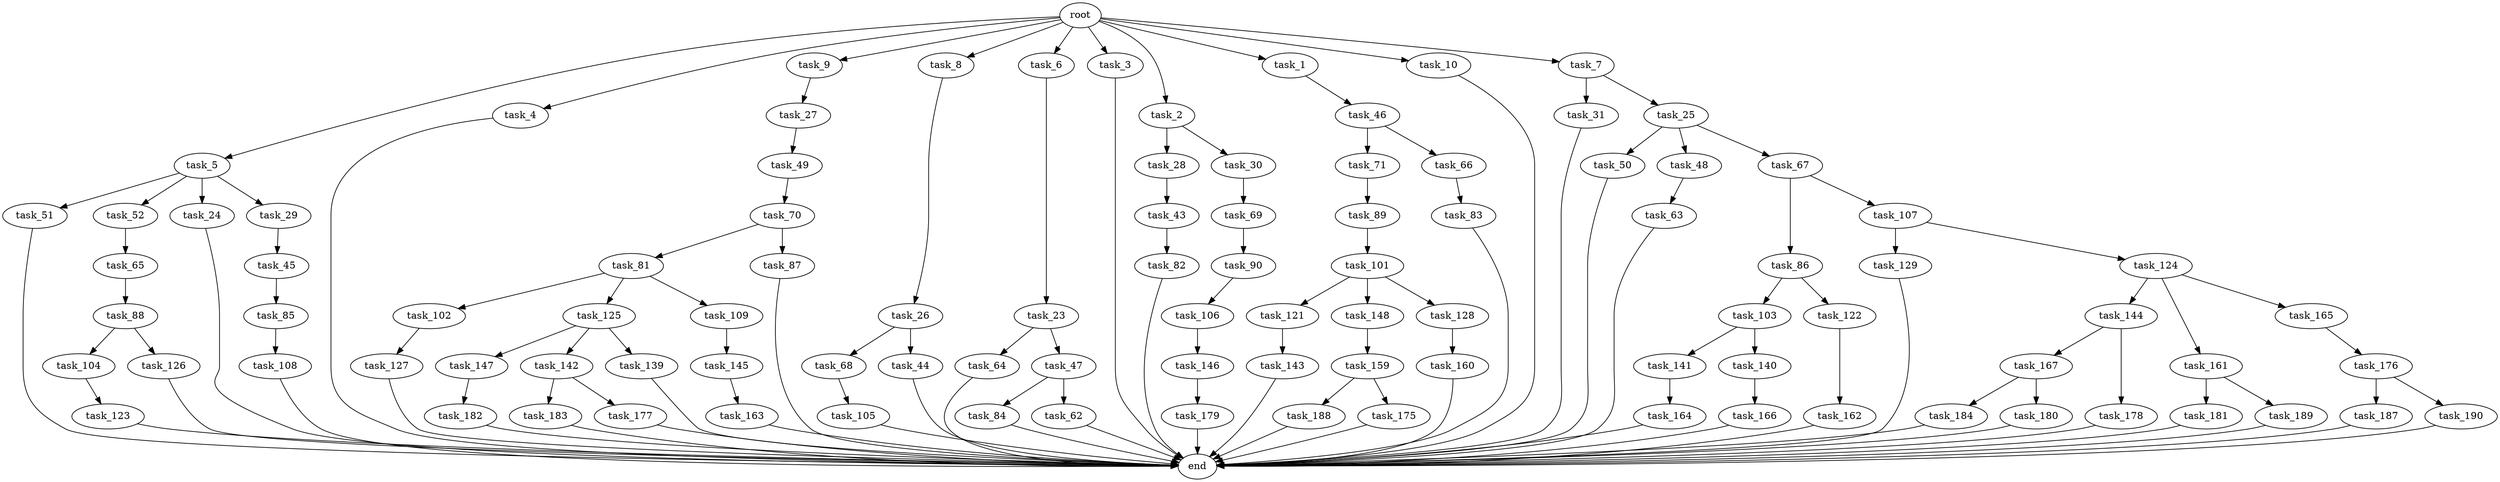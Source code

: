 digraph G {
  task_129 [size="5497558138.880000"];
  task_27 [size="343597383.680000"];
  task_68 [size="3092376453.120000"];
  task_50 [size="5497558138.880000"];
  task_181 [size="6957847019.520000"];
  end [size="0.000000"];
  task_182 [size="2147483648.000000"];
  task_187 [size="6957847019.520000"];
  task_5 [size="10.240000"];
  task_4 [size="10.240000"];
  task_121 [size="5497558138.880000"];
  task_84 [size="6957847019.520000"];
  task_81 [size="8589934592.000000"];
  task_147 [size="343597383.680000"];
  task_90 [size="4209067950.080000"];
  task_31 [size="5497558138.880000"];
  task_143 [size="2147483648.000000"];
  task_26 [size="6957847019.520000"];
  task_64 [size="773094113.280000"];
  task_103 [size="1374389534.720000"];
  task_141 [size="8589934592.000000"];
  task_190 [size="6957847019.520000"];
  task_51 [size="343597383.680000"];
  task_28 [size="6957847019.520000"];
  task_88 [size="1374389534.720000"];
  task_82 [size="8589934592.000000"];
  task_9 [size="10.240000"];
  task_44 [size="3092376453.120000"];
  task_52 [size="343597383.680000"];
  task_142 [size="343597383.680000"];
  task_183 [size="4209067950.080000"];
  task_102 [size="2147483648.000000"];
  task_8 [size="10.240000"];
  task_69 [size="1374389534.720000"];
  task_86 [size="2147483648.000000"];
  task_160 [size="3092376453.120000"];
  task_167 [size="6957847019.520000"];
  task_179 [size="3092376453.120000"];
  task_166 [size="4209067950.080000"];
  task_83 [size="6957847019.520000"];
  task_105 [size="773094113.280000"];
  task_188 [size="5497558138.880000"];
  task_140 [size="8589934592.000000"];
  task_24 [size="343597383.680000"];
  task_85 [size="2147483648.000000"];
  task_104 [size="343597383.680000"];
  task_177 [size="4209067950.080000"];
  task_106 [size="6957847019.520000"];
  task_43 [size="343597383.680000"];
  task_63 [size="1374389534.720000"];
  task_6 [size="10.240000"];
  task_3 [size="10.240000"];
  task_139 [size="343597383.680000"];
  task_62 [size="6957847019.520000"];
  task_144 [size="773094113.280000"];
  task_70 [size="5497558138.880000"];
  task_148 [size="5497558138.880000"];
  task_176 [size="6957847019.520000"];
  task_71 [size="4209067950.080000"];
  task_163 [size="4209067950.080000"];
  task_161 [size="773094113.280000"];
  task_107 [size="2147483648.000000"];
  task_165 [size="773094113.280000"];
  task_30 [size="6957847019.520000"];
  task_48 [size="5497558138.880000"];
  task_45 [size="773094113.280000"];
  task_46 [size="3092376453.120000"];
  task_124 [size="5497558138.880000"];
  task_145 [size="4209067950.080000"];
  task_125 [size="2147483648.000000"];
  task_162 [size="2147483648.000000"];
  task_2 [size="10.240000"];
  task_1 [size="10.240000"];
  task_25 [size="5497558138.880000"];
  task_146 [size="6957847019.520000"];
  task_29 [size="343597383.680000"];
  task_123 [size="5497558138.880000"];
  task_23 [size="3092376453.120000"];
  task_87 [size="8589934592.000000"];
  task_109 [size="2147483648.000000"];
  task_184 [size="6957847019.520000"];
  task_122 [size="1374389534.720000"];
  task_178 [size="6957847019.520000"];
  task_126 [size="343597383.680000"];
  task_164 [size="2147483648.000000"];
  task_49 [size="6957847019.520000"];
  task_10 [size="10.240000"];
  task_65 [size="343597383.680000"];
  task_67 [size="5497558138.880000"];
  task_7 [size="10.240000"];
  task_127 [size="8589934592.000000"];
  task_189 [size="6957847019.520000"];
  task_128 [size="5497558138.880000"];
  root [size="0.000000"];
  task_47 [size="773094113.280000"];
  task_89 [size="6957847019.520000"];
  task_180 [size="6957847019.520000"];
  task_108 [size="773094113.280000"];
  task_66 [size="4209067950.080000"];
  task_101 [size="5497558138.880000"];
  task_159 [size="1374389534.720000"];
  task_175 [size="5497558138.880000"];

  task_129 -> end [size="1.000000"];
  task_27 -> task_49 [size="679477248.000000"];
  task_68 -> task_105 [size="75497472.000000"];
  task_50 -> end [size="1.000000"];
  task_181 -> end [size="1.000000"];
  task_182 -> end [size="1.000000"];
  task_187 -> end [size="1.000000"];
  task_5 -> task_29 [size="33554432.000000"];
  task_5 -> task_51 [size="33554432.000000"];
  task_5 -> task_24 [size="33554432.000000"];
  task_5 -> task_52 [size="33554432.000000"];
  task_4 -> end [size="1.000000"];
  task_121 -> task_143 [size="209715200.000000"];
  task_84 -> end [size="1.000000"];
  task_81 -> task_109 [size="209715200.000000"];
  task_81 -> task_125 [size="209715200.000000"];
  task_81 -> task_102 [size="209715200.000000"];
  task_147 -> task_182 [size="209715200.000000"];
  task_90 -> task_106 [size="679477248.000000"];
  task_31 -> end [size="1.000000"];
  task_143 -> end [size="1.000000"];
  task_26 -> task_44 [size="301989888.000000"];
  task_26 -> task_68 [size="301989888.000000"];
  task_64 -> end [size="1.000000"];
  task_103 -> task_140 [size="838860800.000000"];
  task_103 -> task_141 [size="838860800.000000"];
  task_141 -> task_164 [size="209715200.000000"];
  task_190 -> end [size="1.000000"];
  task_51 -> end [size="1.000000"];
  task_28 -> task_43 [size="33554432.000000"];
  task_88 -> task_104 [size="33554432.000000"];
  task_88 -> task_126 [size="33554432.000000"];
  task_82 -> end [size="1.000000"];
  task_9 -> task_27 [size="33554432.000000"];
  task_44 -> end [size="1.000000"];
  task_52 -> task_65 [size="33554432.000000"];
  task_142 -> task_177 [size="411041792.000000"];
  task_142 -> task_183 [size="411041792.000000"];
  task_183 -> end [size="1.000000"];
  task_102 -> task_127 [size="838860800.000000"];
  task_8 -> task_26 [size="679477248.000000"];
  task_69 -> task_90 [size="411041792.000000"];
  task_86 -> task_103 [size="134217728.000000"];
  task_86 -> task_122 [size="134217728.000000"];
  task_160 -> end [size="1.000000"];
  task_167 -> task_184 [size="679477248.000000"];
  task_167 -> task_180 [size="679477248.000000"];
  task_179 -> end [size="1.000000"];
  task_166 -> end [size="1.000000"];
  task_83 -> end [size="1.000000"];
  task_105 -> end [size="1.000000"];
  task_188 -> end [size="1.000000"];
  task_140 -> task_166 [size="411041792.000000"];
  task_24 -> end [size="1.000000"];
  task_85 -> task_108 [size="75497472.000000"];
  task_104 -> task_123 [size="536870912.000000"];
  task_177 -> end [size="1.000000"];
  task_106 -> task_146 [size="679477248.000000"];
  task_43 -> task_82 [size="838860800.000000"];
  task_63 -> end [size="1.000000"];
  task_6 -> task_23 [size="301989888.000000"];
  task_3 -> end [size="1.000000"];
  task_139 -> end [size="1.000000"];
  task_62 -> end [size="1.000000"];
  task_144 -> task_167 [size="679477248.000000"];
  task_144 -> task_178 [size="679477248.000000"];
  task_70 -> task_81 [size="838860800.000000"];
  task_70 -> task_87 [size="838860800.000000"];
  task_148 -> task_159 [size="134217728.000000"];
  task_176 -> task_190 [size="679477248.000000"];
  task_176 -> task_187 [size="679477248.000000"];
  task_71 -> task_89 [size="679477248.000000"];
  task_163 -> end [size="1.000000"];
  task_161 -> task_189 [size="679477248.000000"];
  task_161 -> task_181 [size="679477248.000000"];
  task_107 -> task_129 [size="536870912.000000"];
  task_107 -> task_124 [size="536870912.000000"];
  task_165 -> task_176 [size="679477248.000000"];
  task_30 -> task_69 [size="134217728.000000"];
  task_48 -> task_63 [size="134217728.000000"];
  task_45 -> task_85 [size="209715200.000000"];
  task_46 -> task_66 [size="411041792.000000"];
  task_46 -> task_71 [size="411041792.000000"];
  task_124 -> task_161 [size="75497472.000000"];
  task_124 -> task_165 [size="75497472.000000"];
  task_124 -> task_144 [size="75497472.000000"];
  task_145 -> task_163 [size="411041792.000000"];
  task_125 -> task_142 [size="33554432.000000"];
  task_125 -> task_139 [size="33554432.000000"];
  task_125 -> task_147 [size="33554432.000000"];
  task_162 -> end [size="1.000000"];
  task_2 -> task_30 [size="679477248.000000"];
  task_2 -> task_28 [size="679477248.000000"];
  task_1 -> task_46 [size="301989888.000000"];
  task_25 -> task_50 [size="536870912.000000"];
  task_25 -> task_48 [size="536870912.000000"];
  task_25 -> task_67 [size="536870912.000000"];
  task_146 -> task_179 [size="301989888.000000"];
  task_29 -> task_45 [size="75497472.000000"];
  task_123 -> end [size="1.000000"];
  task_23 -> task_47 [size="75497472.000000"];
  task_23 -> task_64 [size="75497472.000000"];
  task_87 -> end [size="1.000000"];
  task_109 -> task_145 [size="411041792.000000"];
  task_184 -> end [size="1.000000"];
  task_122 -> task_162 [size="209715200.000000"];
  task_178 -> end [size="1.000000"];
  task_126 -> end [size="1.000000"];
  task_164 -> end [size="1.000000"];
  task_49 -> task_70 [size="536870912.000000"];
  task_10 -> end [size="1.000000"];
  task_65 -> task_88 [size="134217728.000000"];
  task_67 -> task_86 [size="209715200.000000"];
  task_67 -> task_107 [size="209715200.000000"];
  task_7 -> task_31 [size="536870912.000000"];
  task_7 -> task_25 [size="536870912.000000"];
  task_127 -> end [size="1.000000"];
  task_189 -> end [size="1.000000"];
  task_128 -> task_160 [size="301989888.000000"];
  root -> task_8 [size="1.000000"];
  root -> task_10 [size="1.000000"];
  root -> task_2 [size="1.000000"];
  root -> task_5 [size="1.000000"];
  root -> task_4 [size="1.000000"];
  root -> task_9 [size="1.000000"];
  root -> task_1 [size="1.000000"];
  root -> task_7 [size="1.000000"];
  root -> task_6 [size="1.000000"];
  root -> task_3 [size="1.000000"];
  task_47 -> task_84 [size="679477248.000000"];
  task_47 -> task_62 [size="679477248.000000"];
  task_89 -> task_101 [size="536870912.000000"];
  task_180 -> end [size="1.000000"];
  task_108 -> end [size="1.000000"];
  task_66 -> task_83 [size="679477248.000000"];
  task_101 -> task_121 [size="536870912.000000"];
  task_101 -> task_148 [size="536870912.000000"];
  task_101 -> task_128 [size="536870912.000000"];
  task_159 -> task_188 [size="536870912.000000"];
  task_159 -> task_175 [size="536870912.000000"];
  task_175 -> end [size="1.000000"];
}
